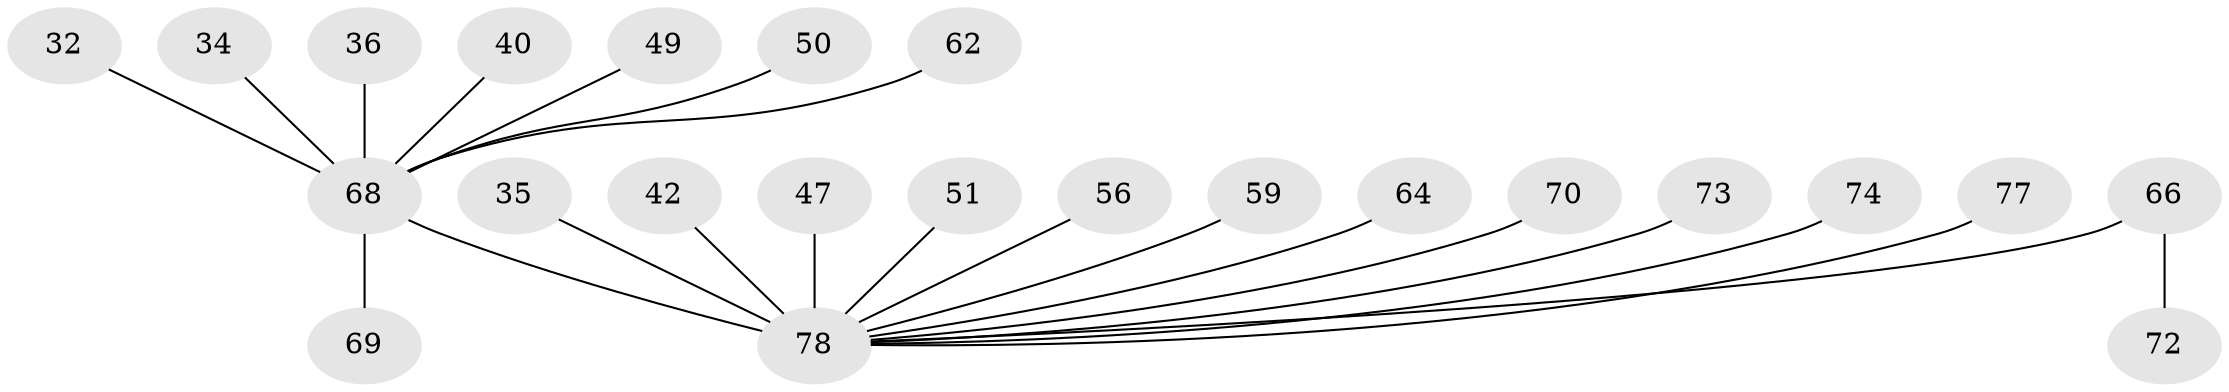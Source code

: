 // original degree distribution, {2: 0.15384615384615385, 21: 0.01282051282051282, 6: 0.02564102564102564, 9: 0.01282051282051282, 7: 0.02564102564102564, 3: 0.07692307692307693, 1: 0.5897435897435898, 4: 0.0641025641025641, 5: 0.02564102564102564, 8: 0.01282051282051282}
// Generated by graph-tools (version 1.1) at 2025/51/03/04/25 21:51:18]
// undirected, 23 vertices, 22 edges
graph export_dot {
graph [start="1"]
  node [color=gray90,style=filled];
  32;
  34;
  35;
  36;
  40;
  42;
  47;
  49;
  50;
  51 [super="+48"];
  56;
  59;
  62;
  64 [super="+54"];
  66 [super="+53+16+21+26+29+31+37+55+58+60"];
  68 [super="+43+61+44+67+20+41"];
  69;
  70;
  72;
  73;
  74;
  77 [super="+76"];
  78 [super="+17+38+1+2+9+10+18+19+22+27+33"];
  32 -- 68;
  34 -- 68;
  35 -- 78;
  36 -- 68 [weight=3];
  40 -- 68;
  42 -- 78;
  47 -- 78;
  49 -- 68;
  50 -- 68;
  51 -- 78;
  56 -- 78;
  59 -- 78;
  62 -- 68;
  64 -- 78;
  66 -- 72;
  66 -- 78 [weight=3];
  68 -- 69;
  68 -- 78 [weight=10];
  70 -- 78;
  73 -- 78;
  74 -- 78;
  77 -- 78 [weight=2];
}
